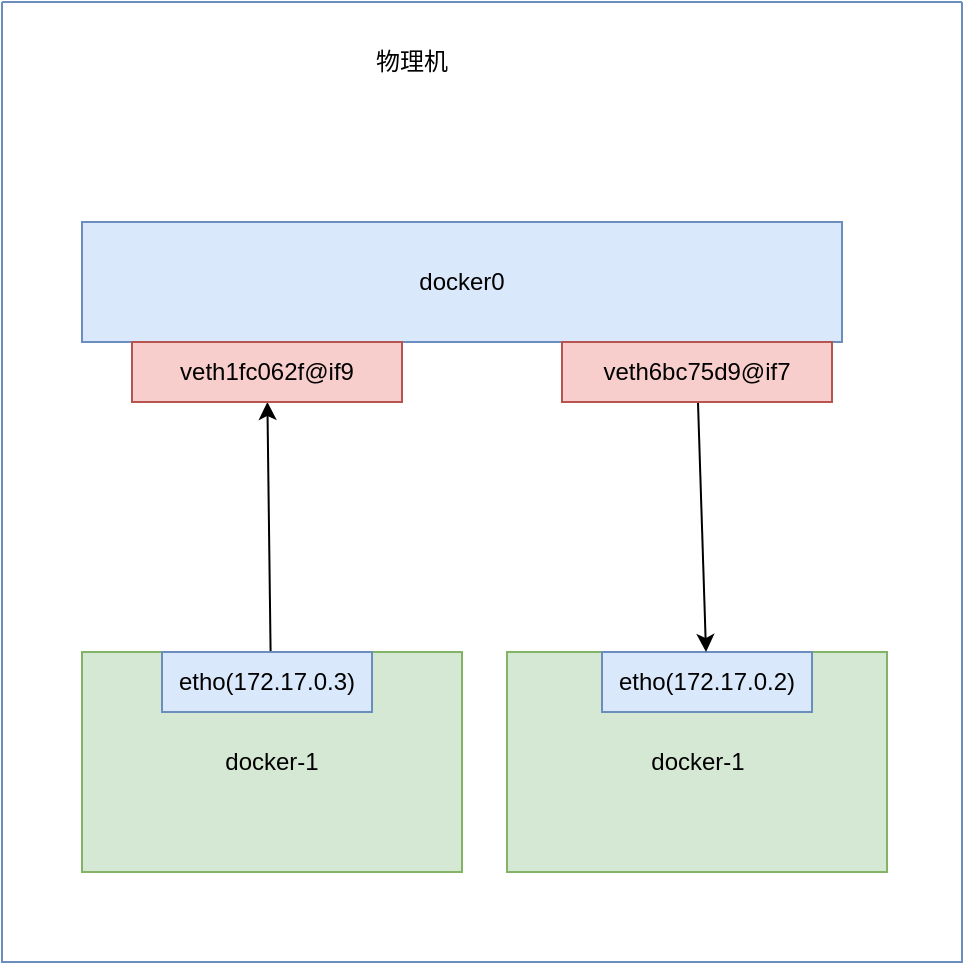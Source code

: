 <mxfile>
    <diagram id="CUroTIXrDrp7061Ok9NZ" name="Page-1">
        <mxGraphModel dx="1408" dy="858" grid="1" gridSize="10" guides="1" tooltips="1" connect="1" arrows="1" fold="1" page="1" pageScale="1" pageWidth="850" pageHeight="1100" background="#ffffff" math="0" shadow="0">
            <root>
                <mxCell id="0"/>
                <mxCell id="1" parent="0"/>
                <mxCell id="3" value="" style="swimlane;startSize=0;fillColor=#dae8fc;strokeColor=#6c8ebf;" parent="1" vertex="1">
                    <mxGeometry x="200" y="160" width="480" height="480" as="geometry"/>
                </mxCell>
                <mxCell id="4" value="物理机" style="text;html=1;strokeColor=none;fillColor=none;align=center;verticalAlign=middle;whiteSpace=wrap;rounded=0;" parent="3" vertex="1">
                    <mxGeometry x="110" y="10" width="190" height="40" as="geometry"/>
                </mxCell>
                <mxCell id="22" style="edgeStyle=none;html=1;" parent="3" source="5" target="19" edge="1">
                    <mxGeometry relative="1" as="geometry"/>
                </mxCell>
                <mxCell id="5" value="docker-1" style="rounded=0;whiteSpace=wrap;html=1;fillColor=#d5e8d4;strokeColor=#82b366;" parent="3" vertex="1">
                    <mxGeometry x="40" y="325" width="190" height="110" as="geometry"/>
                </mxCell>
                <mxCell id="9" value="docker-1" style="rounded=0;whiteSpace=wrap;html=1;fillColor=#d5e8d4;strokeColor=#82b366;" parent="3" vertex="1">
                    <mxGeometry x="252.5" y="325" width="190" height="110" as="geometry"/>
                </mxCell>
                <mxCell id="10" value="docker0" style="rounded=0;whiteSpace=wrap;html=1;fillColor=#dae8fc;strokeColor=#6c8ebf;" parent="3" vertex="1">
                    <mxGeometry x="40" y="110" width="380" height="60" as="geometry"/>
                </mxCell>
                <mxCell id="11" value="etho(172.17.0.3)" style="rounded=0;whiteSpace=wrap;html=1;fillColor=#dae8fc;strokeColor=#6c8ebf;" parent="3" vertex="1">
                    <mxGeometry x="80" y="325" width="105" height="30" as="geometry"/>
                </mxCell>
                <mxCell id="18" value="etho(172.17.0.2)" style="rounded=0;whiteSpace=wrap;html=1;fillColor=#dae8fc;strokeColor=#6c8ebf;" parent="3" vertex="1">
                    <mxGeometry x="300" y="325" width="105" height="30" as="geometry"/>
                </mxCell>
                <mxCell id="19" value="veth1fc062f@if9" style="rounded=0;whiteSpace=wrap;html=1;fillColor=#f8cecc;strokeColor=#b85450;" parent="3" vertex="1">
                    <mxGeometry x="65" y="170" width="135" height="30" as="geometry"/>
                </mxCell>
                <mxCell id="23" style="edgeStyle=none;html=1;" parent="3" source="20" target="18" edge="1">
                    <mxGeometry relative="1" as="geometry"/>
                </mxCell>
                <mxCell id="20" value="veth6bc75d9@if7" style="rounded=0;whiteSpace=wrap;html=1;fillColor=#f8cecc;strokeColor=#b85450;" parent="3" vertex="1">
                    <mxGeometry x="280" y="170" width="135" height="30" as="geometry"/>
                </mxCell>
            </root>
        </mxGraphModel>
    </diagram>
</mxfile>